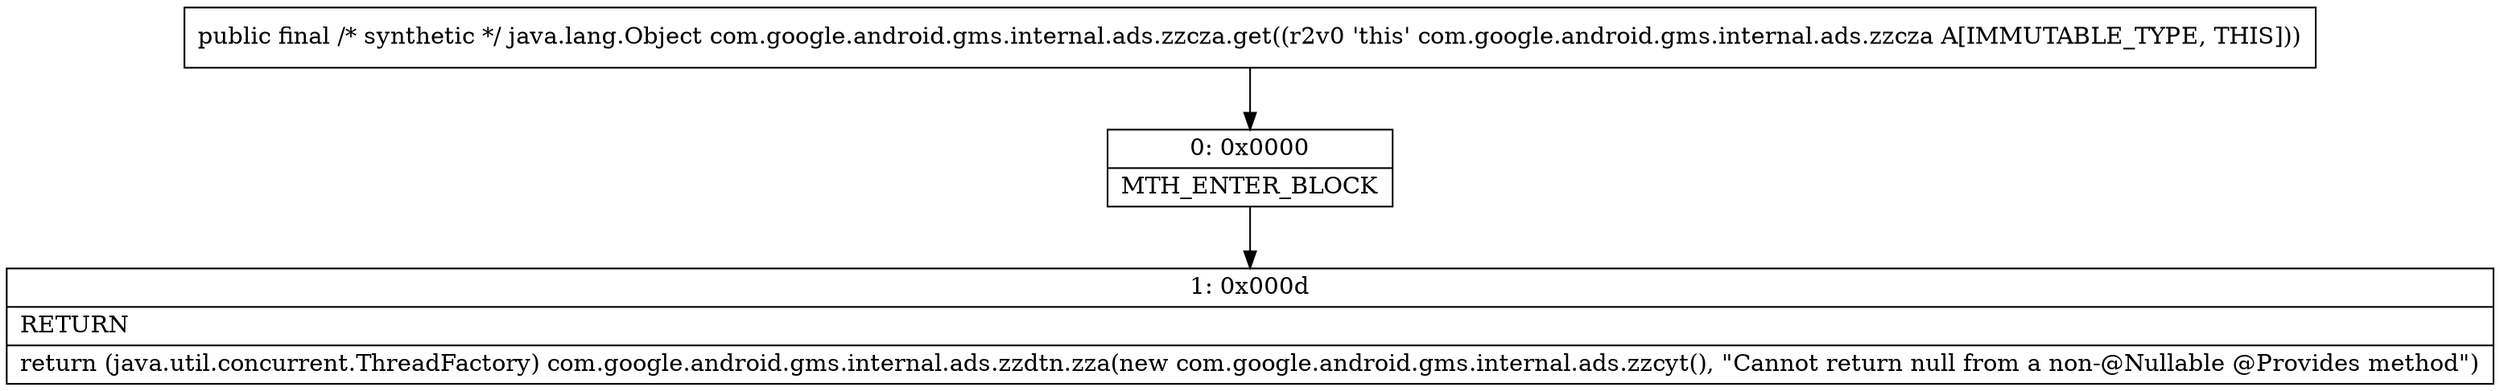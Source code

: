 digraph "CFG forcom.google.android.gms.internal.ads.zzcza.get()Ljava\/lang\/Object;" {
Node_0 [shape=record,label="{0\:\ 0x0000|MTH_ENTER_BLOCK\l}"];
Node_1 [shape=record,label="{1\:\ 0x000d|RETURN\l|return (java.util.concurrent.ThreadFactory) com.google.android.gms.internal.ads.zzdtn.zza(new com.google.android.gms.internal.ads.zzcyt(), \"Cannot return null from a non\-@Nullable @Provides method\")\l}"];
MethodNode[shape=record,label="{public final \/* synthetic *\/ java.lang.Object com.google.android.gms.internal.ads.zzcza.get((r2v0 'this' com.google.android.gms.internal.ads.zzcza A[IMMUTABLE_TYPE, THIS])) }"];
MethodNode -> Node_0;
Node_0 -> Node_1;
}

